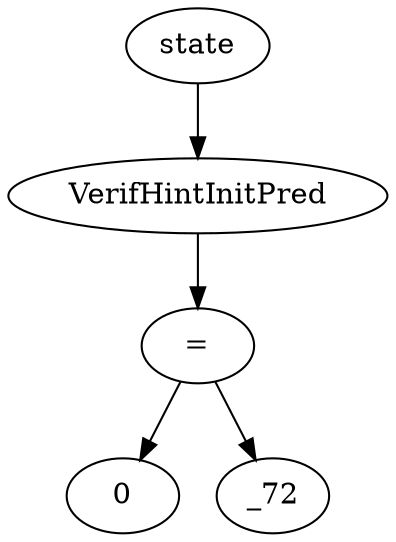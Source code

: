 digraph dag {
0 [label="state"];
1 [label="VerifHintInitPred"];
2 [label="="];
3 [label="0"];
4 [label="_72"];
"0" -> "1"[label=""]
"1" -> "2"[label=""]
"2" -> "4"[label=""]
"2" -> "3"[label=""]
}

